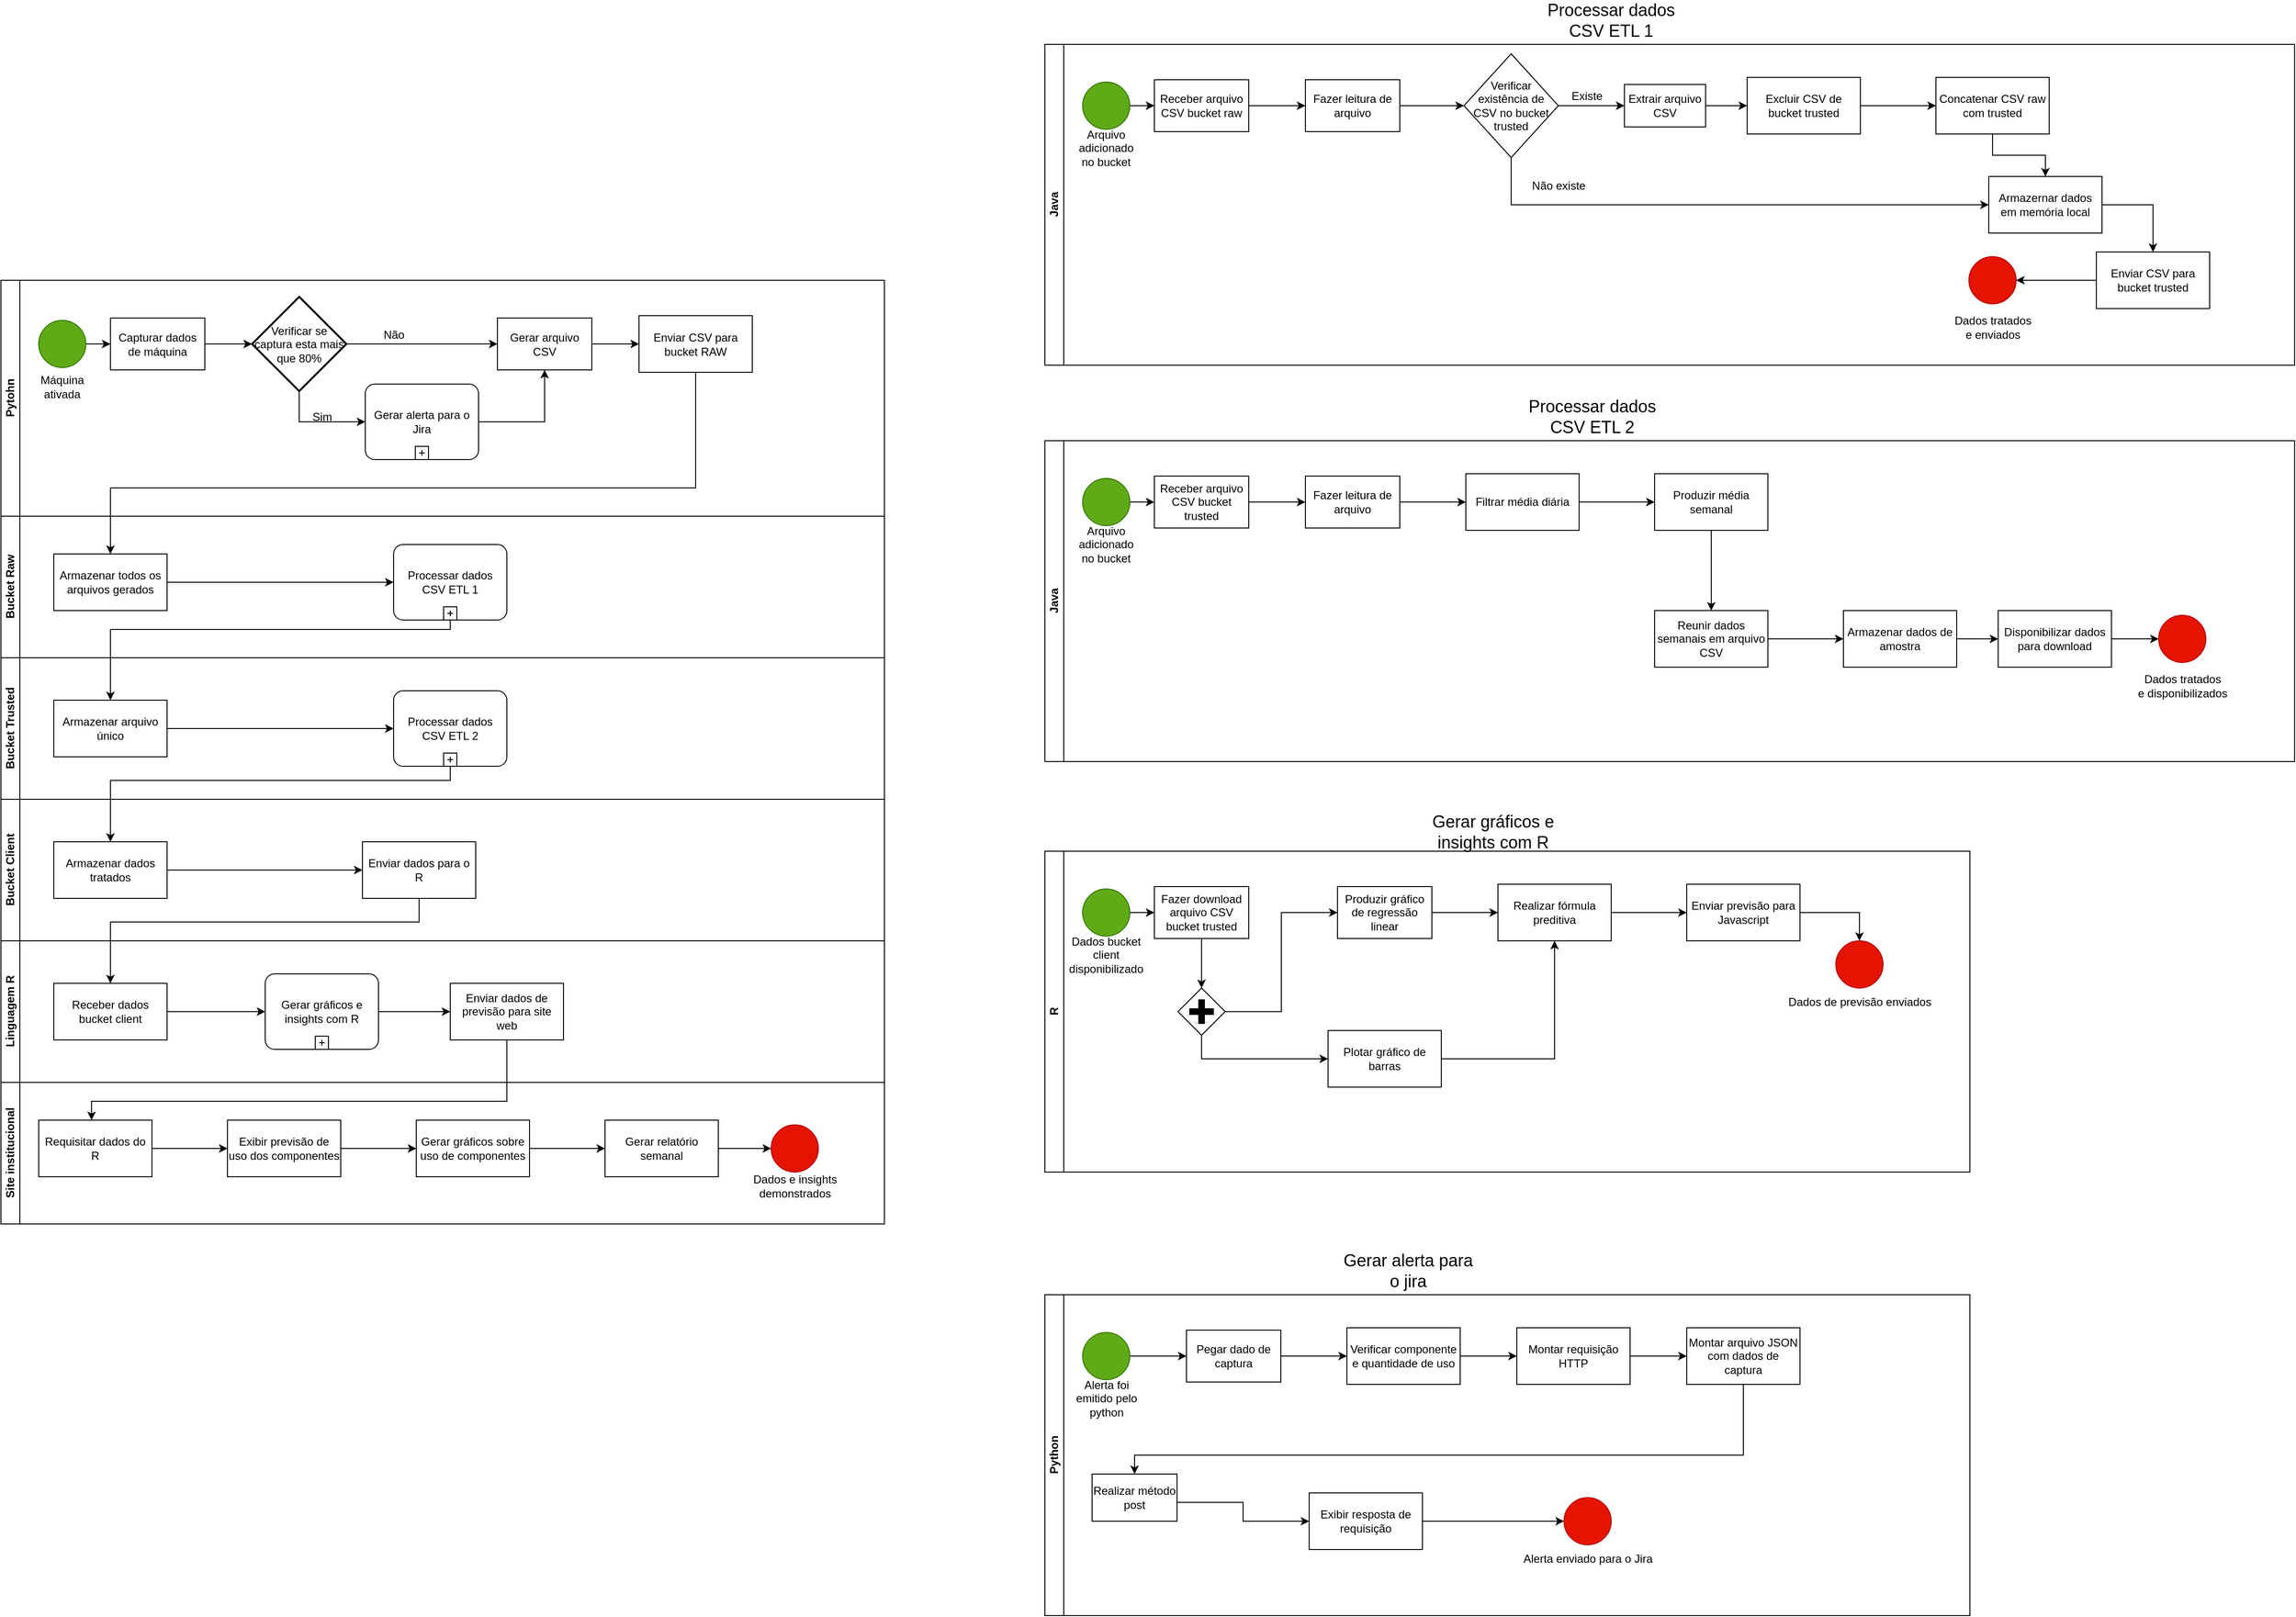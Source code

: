 <mxfile version="24.7.17">
  <diagram id="prtHgNgQTEPvFCAcTncT" name="Page-1">
    <mxGraphModel dx="2868" dy="1740" grid="1" gridSize="10" guides="1" tooltips="1" connect="1" arrows="1" fold="1" page="1" pageScale="1" pageWidth="827" pageHeight="1169" math="0" shadow="0">
      <root>
        <mxCell id="0" />
        <mxCell id="1" parent="0" />
        <mxCell id="SF0XqsFwb_WPktqc1n8v-17" value="Pytohn" style="swimlane;html=1;startSize=20;horizontal=0;" parent="1" vertex="1">
          <mxGeometry x="74" y="390" width="936" height="250" as="geometry" />
        </mxCell>
        <mxCell id="SF0XqsFwb_WPktqc1n8v-41" value="" style="edgeStyle=orthogonalEdgeStyle;rounded=0;orthogonalLoop=1;jettySize=auto;html=1;" parent="SF0XqsFwb_WPktqc1n8v-17" source="SF0XqsFwb_WPktqc1n8v-22" target="SF0XqsFwb_WPktqc1n8v-40" edge="1">
          <mxGeometry relative="1" as="geometry" />
        </mxCell>
        <mxCell id="SF0XqsFwb_WPktqc1n8v-22" value="" style="ellipse;whiteSpace=wrap;html=1;aspect=fixed;fillColor=#60a917;fontColor=#ffffff;strokeColor=#2D7600;" parent="SF0XqsFwb_WPktqc1n8v-17" vertex="1">
          <mxGeometry x="40" y="42.5" width="50" height="50" as="geometry" />
        </mxCell>
        <mxCell id="5UrR7XaJyABxinXAqSOU-95" value="" style="edgeStyle=orthogonalEdgeStyle;rounded=0;orthogonalLoop=1;jettySize=auto;html=1;" parent="SF0XqsFwb_WPktqc1n8v-17" source="SF0XqsFwb_WPktqc1n8v-40" target="SF0XqsFwb_WPktqc1n8v-108" edge="1">
          <mxGeometry relative="1" as="geometry" />
        </mxCell>
        <mxCell id="SF0XqsFwb_WPktqc1n8v-40" value="Capturar dados de máquina" style="rounded=0;whiteSpace=wrap;html=1;" parent="SF0XqsFwb_WPktqc1n8v-17" vertex="1">
          <mxGeometry x="116" y="40" width="100" height="55" as="geometry" />
        </mxCell>
        <mxCell id="SF0XqsFwb_WPktqc1n8v-49" value="" style="edgeStyle=orthogonalEdgeStyle;rounded=0;orthogonalLoop=1;jettySize=auto;html=1;" parent="SF0XqsFwb_WPktqc1n8v-17" source="SF0XqsFwb_WPktqc1n8v-42" target="SF0XqsFwb_WPktqc1n8v-48" edge="1">
          <mxGeometry relative="1" as="geometry" />
        </mxCell>
        <mxCell id="SF0XqsFwb_WPktqc1n8v-42" value="Gerar arquivo CSV" style="rounded=0;whiteSpace=wrap;html=1;" parent="SF0XqsFwb_WPktqc1n8v-17" vertex="1">
          <mxGeometry x="526" y="40" width="100" height="55" as="geometry" />
        </mxCell>
        <mxCell id="SF0XqsFwb_WPktqc1n8v-48" value="Enviar CSV para bucket RAW" style="whiteSpace=wrap;html=1;rounded=0;" parent="SF0XqsFwb_WPktqc1n8v-17" vertex="1">
          <mxGeometry x="676" y="37.5" width="120" height="60" as="geometry" />
        </mxCell>
        <mxCell id="5UrR7XaJyABxinXAqSOU-99" style="edgeStyle=orthogonalEdgeStyle;rounded=0;orthogonalLoop=1;jettySize=auto;html=1;entryX=0;entryY=0.5;entryDx=0;entryDy=0;" parent="SF0XqsFwb_WPktqc1n8v-17" source="SF0XqsFwb_WPktqc1n8v-108" target="SF0XqsFwb_WPktqc1n8v-42" edge="1">
          <mxGeometry relative="1" as="geometry" />
        </mxCell>
        <mxCell id="SF0XqsFwb_WPktqc1n8v-108" value="Verificar se captura esta mais que 80%" style="strokeWidth=2;html=1;shape=mxgraph.flowchart.decision;whiteSpace=wrap;" parent="SF0XqsFwb_WPktqc1n8v-17" vertex="1">
          <mxGeometry x="266" y="17.5" width="100" height="100" as="geometry" />
        </mxCell>
        <mxCell id="5UrR7XaJyABxinXAqSOU-98" style="edgeStyle=orthogonalEdgeStyle;rounded=0;orthogonalLoop=1;jettySize=auto;html=1;entryX=0.5;entryY=1;entryDx=0;entryDy=0;" parent="SF0XqsFwb_WPktqc1n8v-17" source="SF0XqsFwb_WPktqc1n8v-118" target="SF0XqsFwb_WPktqc1n8v-42" edge="1">
          <mxGeometry relative="1" as="geometry" />
        </mxCell>
        <mxCell id="SF0XqsFwb_WPktqc1n8v-118" value="Gerar alerta para o Jira" style="points=[[0.25,0,0],[0.5,0,0],[0.75,0,0],[1,0.25,0],[1,0.5,0],[1,0.75,0],[0.75,1,0],[0.5,1,0],[0.25,1,0],[0,0.75,0],[0,0.5,0],[0,0.25,0]];shape=mxgraph.bpmn.task;whiteSpace=wrap;rectStyle=rounded;size=10;html=1;container=1;expand=0;collapsible=0;taskMarker=abstract;isLoopSub=1;" parent="SF0XqsFwb_WPktqc1n8v-17" vertex="1">
          <mxGeometry x="386" y="110" width="120" height="80" as="geometry" />
        </mxCell>
        <mxCell id="5UrR7XaJyABxinXAqSOU-91" value="Sim" style="text;html=1;align=center;verticalAlign=middle;resizable=0;points=[];autosize=1;strokeColor=none;fillColor=none;" parent="SF0XqsFwb_WPktqc1n8v-17" vertex="1">
          <mxGeometry x="320" y="130" width="40" height="30" as="geometry" />
        </mxCell>
        <mxCell id="5UrR7XaJyABxinXAqSOU-97" style="edgeStyle=orthogonalEdgeStyle;rounded=0;orthogonalLoop=1;jettySize=auto;html=1;entryX=0;entryY=0.5;entryDx=0;entryDy=0;entryPerimeter=0;" parent="SF0XqsFwb_WPktqc1n8v-17" source="SF0XqsFwb_WPktqc1n8v-108" target="SF0XqsFwb_WPktqc1n8v-118" edge="1">
          <mxGeometry relative="1" as="geometry">
            <Array as="points">
              <mxPoint x="316" y="150" />
            </Array>
          </mxGeometry>
        </mxCell>
        <mxCell id="5UrR7XaJyABxinXAqSOU-100" value="Não" style="text;html=1;align=center;verticalAlign=middle;resizable=0;points=[];autosize=1;strokeColor=none;fillColor=none;" parent="SF0XqsFwb_WPktqc1n8v-17" vertex="1">
          <mxGeometry x="391" y="42.5" width="50" height="30" as="geometry" />
        </mxCell>
        <mxCell id="hUkA_ZWs4SbEBrZWemI9-36" value="Máquina ativada" style="text;html=1;align=center;verticalAlign=middle;whiteSpace=wrap;rounded=0;" vertex="1" parent="SF0XqsFwb_WPktqc1n8v-17">
          <mxGeometry x="35" y="97.5" width="60" height="30" as="geometry" />
        </mxCell>
        <mxCell id="SF0XqsFwb_WPktqc1n8v-27" value="Bucket Raw" style="swimlane;html=1;startSize=20;horizontal=0;" parent="1" vertex="1">
          <mxGeometry x="74" y="640" width="936" height="150" as="geometry" />
        </mxCell>
        <mxCell id="SF0XqsFwb_WPktqc1n8v-54" value="" style="edgeStyle=orthogonalEdgeStyle;rounded=0;orthogonalLoop=1;jettySize=auto;html=1;entryX=0;entryY=0.5;entryDx=0;entryDy=0;entryPerimeter=0;" parent="SF0XqsFwb_WPktqc1n8v-27" source="SF0XqsFwb_WPktqc1n8v-46" target="SF0XqsFwb_WPktqc1n8v-91" edge="1">
          <mxGeometry relative="1" as="geometry">
            <mxPoint x="256" y="67.5" as="targetPoint" />
          </mxGeometry>
        </mxCell>
        <mxCell id="SF0XqsFwb_WPktqc1n8v-46" value="Armazenar todos os arquivos gerados" style="whiteSpace=wrap;html=1;rounded=0;" parent="SF0XqsFwb_WPktqc1n8v-27" vertex="1">
          <mxGeometry x="56" y="40" width="120" height="60" as="geometry" />
        </mxCell>
        <mxCell id="SF0XqsFwb_WPktqc1n8v-91" value="Processar dados CSV ETL 1" style="points=[[0.25,0,0],[0.5,0,0],[0.75,0,0],[1,0.25,0],[1,0.5,0],[1,0.75,0],[0.75,1,0],[0.5,1,0],[0.25,1,0],[0,0.75,0],[0,0.5,0],[0,0.25,0]];shape=mxgraph.bpmn.task;whiteSpace=wrap;rectStyle=rounded;size=10;html=1;container=1;expand=0;collapsible=0;taskMarker=abstract;isLoopSub=1;" parent="SF0XqsFwb_WPktqc1n8v-27" vertex="1">
          <mxGeometry x="416" y="30" width="120" height="80" as="geometry" />
        </mxCell>
        <mxCell id="SF0XqsFwb_WPktqc1n8v-34" value="Bucket Trusted" style="swimlane;html=1;startSize=20;horizontal=0;" parent="1" vertex="1">
          <mxGeometry x="74" y="790" width="936" height="150" as="geometry" />
        </mxCell>
        <mxCell id="SF0XqsFwb_WPktqc1n8v-116" style="edgeStyle=orthogonalEdgeStyle;rounded=0;orthogonalLoop=1;jettySize=auto;html=1;" parent="SF0XqsFwb_WPktqc1n8v-34" source="SF0XqsFwb_WPktqc1n8v-110" target="SF0XqsFwb_WPktqc1n8v-115" edge="1">
          <mxGeometry relative="1" as="geometry" />
        </mxCell>
        <mxCell id="SF0XqsFwb_WPktqc1n8v-110" value="Armazenar arquivo único" style="whiteSpace=wrap;html=1;" parent="SF0XqsFwb_WPktqc1n8v-34" vertex="1">
          <mxGeometry x="56" y="45" width="120" height="60" as="geometry" />
        </mxCell>
        <mxCell id="SF0XqsFwb_WPktqc1n8v-115" value="Processar dados CSV ETL 2" style="points=[[0.25,0,0],[0.5,0,0],[0.75,0,0],[1,0.25,0],[1,0.5,0],[1,0.75,0],[0.75,1,0],[0.5,1,0],[0.25,1,0],[0,0.75,0],[0,0.5,0],[0,0.25,0]];shape=mxgraph.bpmn.task;whiteSpace=wrap;rectStyle=rounded;size=10;html=1;container=1;expand=0;collapsible=0;taskMarker=abstract;isLoopSub=1;" parent="SF0XqsFwb_WPktqc1n8v-34" vertex="1">
          <mxGeometry x="416" y="35" width="120" height="80" as="geometry" />
        </mxCell>
        <mxCell id="SF0XqsFwb_WPktqc1n8v-57" value="Java" style="swimlane;html=1;startSize=20;horizontal=0;" parent="1" vertex="1">
          <mxGeometry x="1180" y="140" width="1324" height="340" as="geometry" />
        </mxCell>
        <mxCell id="SF0XqsFwb_WPktqc1n8v-58" value="" style="edgeStyle=orthogonalEdgeStyle;rounded=0;orthogonalLoop=1;jettySize=auto;html=1;" parent="SF0XqsFwb_WPktqc1n8v-57" source="SF0XqsFwb_WPktqc1n8v-59" target="SF0XqsFwb_WPktqc1n8v-61" edge="1">
          <mxGeometry relative="1" as="geometry" />
        </mxCell>
        <mxCell id="SF0XqsFwb_WPktqc1n8v-59" value="" style="ellipse;whiteSpace=wrap;html=1;aspect=fixed;fillColor=#60a917;fontColor=#ffffff;strokeColor=#2D7600;" parent="SF0XqsFwb_WPktqc1n8v-57" vertex="1">
          <mxGeometry x="40" y="40" width="50" height="50" as="geometry" />
        </mxCell>
        <mxCell id="SF0XqsFwb_WPktqc1n8v-69" value="" style="edgeStyle=orthogonalEdgeStyle;rounded=0;orthogonalLoop=1;jettySize=auto;html=1;entryX=0;entryY=0.5;entryDx=0;entryDy=0;" parent="SF0XqsFwb_WPktqc1n8v-57" source="SF0XqsFwb_WPktqc1n8v-61" target="SF0XqsFwb_WPktqc1n8v-63" edge="1">
          <mxGeometry relative="1" as="geometry">
            <mxPoint x="166" y="160" as="targetPoint" />
          </mxGeometry>
        </mxCell>
        <mxCell id="SF0XqsFwb_WPktqc1n8v-61" value="Receber arquivo CSV bucket raw" style="rounded=0;whiteSpace=wrap;html=1;" parent="SF0XqsFwb_WPktqc1n8v-57" vertex="1">
          <mxGeometry x="116" y="37.5" width="100" height="55" as="geometry" />
        </mxCell>
        <mxCell id="SF0XqsFwb_WPktqc1n8v-82" value="" style="edgeStyle=orthogonalEdgeStyle;rounded=0;orthogonalLoop=1;jettySize=auto;html=1;" parent="SF0XqsFwb_WPktqc1n8v-57" source="SF0XqsFwb_WPktqc1n8v-63" target="SF0XqsFwb_WPktqc1n8v-74" edge="1">
          <mxGeometry relative="1" as="geometry" />
        </mxCell>
        <mxCell id="SF0XqsFwb_WPktqc1n8v-63" value="Fazer leitura de arquivo" style="rounded=0;whiteSpace=wrap;html=1;" parent="SF0XqsFwb_WPktqc1n8v-57" vertex="1">
          <mxGeometry x="276" y="37.5" width="100" height="55" as="geometry" />
        </mxCell>
        <mxCell id="SF0XqsFwb_WPktqc1n8v-84" value="" style="edgeStyle=orthogonalEdgeStyle;rounded=0;orthogonalLoop=1;jettySize=auto;html=1;" parent="SF0XqsFwb_WPktqc1n8v-57" source="SF0XqsFwb_WPktqc1n8v-74" target="SF0XqsFwb_WPktqc1n8v-83" edge="1">
          <mxGeometry relative="1" as="geometry" />
        </mxCell>
        <mxCell id="SF0XqsFwb_WPktqc1n8v-74" value="Verificar existência de CSV no bucket trusted" style="rhombus;whiteSpace=wrap;html=1;rounded=0;" parent="SF0XqsFwb_WPktqc1n8v-57" vertex="1">
          <mxGeometry x="444" y="10" width="100" height="110" as="geometry" />
        </mxCell>
        <mxCell id="SF0XqsFwb_WPktqc1n8v-78" value="Existe" style="text;html=1;align=center;verticalAlign=middle;resizable=0;points=[];autosize=1;strokeColor=none;fillColor=none;" parent="SF0XqsFwb_WPktqc1n8v-57" vertex="1">
          <mxGeometry x="544" y="40" width="60" height="30" as="geometry" />
        </mxCell>
        <mxCell id="SF0XqsFwb_WPktqc1n8v-86" value="" style="edgeStyle=orthogonalEdgeStyle;rounded=0;orthogonalLoop=1;jettySize=auto;html=1;" parent="SF0XqsFwb_WPktqc1n8v-57" source="SF0XqsFwb_WPktqc1n8v-83" target="SF0XqsFwb_WPktqc1n8v-85" edge="1">
          <mxGeometry relative="1" as="geometry" />
        </mxCell>
        <mxCell id="SF0XqsFwb_WPktqc1n8v-83" value="Extrair arquivo CSV" style="whiteSpace=wrap;html=1;rounded=0;" parent="SF0XqsFwb_WPktqc1n8v-57" vertex="1">
          <mxGeometry x="614" y="42.5" width="86" height="45" as="geometry" />
        </mxCell>
        <mxCell id="SF0XqsFwb_WPktqc1n8v-93" value="" style="edgeStyle=orthogonalEdgeStyle;rounded=0;orthogonalLoop=1;jettySize=auto;html=1;" parent="SF0XqsFwb_WPktqc1n8v-57" source="SF0XqsFwb_WPktqc1n8v-85" target="SF0XqsFwb_WPktqc1n8v-92" edge="1">
          <mxGeometry relative="1" as="geometry" />
        </mxCell>
        <mxCell id="SF0XqsFwb_WPktqc1n8v-85" value="Excluir CSV de bucket trusted" style="whiteSpace=wrap;html=1;rounded=0;" parent="SF0XqsFwb_WPktqc1n8v-57" vertex="1">
          <mxGeometry x="744" y="35" width="120" height="60" as="geometry" />
        </mxCell>
        <mxCell id="SF0XqsFwb_WPktqc1n8v-89" value="Não existe" style="text;html=1;align=center;verticalAlign=middle;resizable=0;points=[];autosize=1;strokeColor=none;fillColor=none;" parent="SF0XqsFwb_WPktqc1n8v-57" vertex="1">
          <mxGeometry x="504" y="135" width="80" height="30" as="geometry" />
        </mxCell>
        <mxCell id="SF0XqsFwb_WPktqc1n8v-92" value="Concatenar CSV raw com trusted" style="whiteSpace=wrap;html=1;rounded=0;" parent="SF0XqsFwb_WPktqc1n8v-57" vertex="1">
          <mxGeometry x="944" y="35" width="120" height="60" as="geometry" />
        </mxCell>
        <mxCell id="SF0XqsFwb_WPktqc1n8v-97" value="" style="ellipse;whiteSpace=wrap;html=1;aspect=fixed;fillColor=#e51400;fontColor=#ffffff;strokeColor=#B20000;" parent="SF0XqsFwb_WPktqc1n8v-57" vertex="1">
          <mxGeometry x="979" y="225" width="50" height="50" as="geometry" />
        </mxCell>
        <mxCell id="SF0XqsFwb_WPktqc1n8v-103" value="" style="edgeStyle=orthogonalEdgeStyle;rounded=0;orthogonalLoop=1;jettySize=auto;html=1;" parent="SF0XqsFwb_WPktqc1n8v-57" source="SF0XqsFwb_WPktqc1n8v-101" target="SF0XqsFwb_WPktqc1n8v-97" edge="1">
          <mxGeometry relative="1" as="geometry" />
        </mxCell>
        <mxCell id="SF0XqsFwb_WPktqc1n8v-101" value="&lt;span style=&quot;text-wrap: nowrap;&quot;&gt;Enviar CSV para&lt;/span&gt;&lt;div&gt;&lt;span style=&quot;text-wrap: nowrap;&quot;&gt;bucket trusted&lt;/span&gt;&lt;/div&gt;" style="whiteSpace=wrap;html=1;rounded=0;" parent="SF0XqsFwb_WPktqc1n8v-57" vertex="1">
          <mxGeometry x="1114" y="220" width="120" height="60" as="geometry" />
        </mxCell>
        <mxCell id="SF0XqsFwb_WPktqc1n8v-104" value="Dados tratados&lt;div&gt;e enviados&lt;/div&gt;" style="text;html=1;align=center;verticalAlign=middle;resizable=0;points=[];autosize=1;strokeColor=none;fillColor=none;" parent="SF0XqsFwb_WPktqc1n8v-57" vertex="1">
          <mxGeometry x="954" y="280" width="100" height="40" as="geometry" />
        </mxCell>
        <mxCell id="hUkA_ZWs4SbEBrZWemI9-37" value="Arquivo adicionado no bucket" style="text;html=1;align=center;verticalAlign=middle;whiteSpace=wrap;rounded=0;" vertex="1" parent="SF0XqsFwb_WPktqc1n8v-57">
          <mxGeometry x="35" y="95" width="60" height="30" as="geometry" />
        </mxCell>
        <mxCell id="SF0XqsFwb_WPktqc1n8v-102" value="" style="edgeStyle=orthogonalEdgeStyle;rounded=0;orthogonalLoop=1;jettySize=auto;html=1;" parent="1" source="SF0XqsFwb_WPktqc1n8v-64" target="SF0XqsFwb_WPktqc1n8v-101" edge="1">
          <mxGeometry relative="1" as="geometry">
            <Array as="points">
              <mxPoint x="2354" y="310" />
            </Array>
          </mxGeometry>
        </mxCell>
        <mxCell id="SF0XqsFwb_WPktqc1n8v-64" value="Armazernar dados em memória local" style="whiteSpace=wrap;html=1;rounded=0;" parent="1" vertex="1">
          <mxGeometry x="2180" y="280" width="120" height="60" as="geometry" />
        </mxCell>
        <mxCell id="SF0XqsFwb_WPktqc1n8v-90" style="edgeStyle=orthogonalEdgeStyle;rounded=0;orthogonalLoop=1;jettySize=auto;html=1;entryX=0;entryY=0.5;entryDx=0;entryDy=0;" parent="1" source="SF0XqsFwb_WPktqc1n8v-74" target="SF0XqsFwb_WPktqc1n8v-64" edge="1">
          <mxGeometry relative="1" as="geometry">
            <mxPoint x="1560" y="330" as="targetPoint" />
            <Array as="points">
              <mxPoint x="1674" y="310" />
            </Array>
          </mxGeometry>
        </mxCell>
        <mxCell id="SF0XqsFwb_WPktqc1n8v-94" style="edgeStyle=orthogonalEdgeStyle;rounded=0;orthogonalLoop=1;jettySize=auto;html=1;entryX=0.5;entryY=0;entryDx=0;entryDy=0;" parent="1" source="SF0XqsFwb_WPktqc1n8v-92" target="SF0XqsFwb_WPktqc1n8v-64" edge="1">
          <mxGeometry relative="1" as="geometry" />
        </mxCell>
        <mxCell id="SF0XqsFwb_WPktqc1n8v-65" value="Processar dados CSV ETL 1" style="text;html=1;align=center;verticalAlign=middle;whiteSpace=wrap;rounded=0;fontSize=18;" parent="1" vertex="1">
          <mxGeometry x="1700" y="100" width="160" height="30" as="geometry" />
        </mxCell>
        <mxCell id="SF0XqsFwb_WPktqc1n8v-111" value="" style="edgeStyle=orthogonalEdgeStyle;rounded=0;orthogonalLoop=1;jettySize=auto;html=1;" parent="1" source="SF0XqsFwb_WPktqc1n8v-91" target="SF0XqsFwb_WPktqc1n8v-110" edge="1">
          <mxGeometry relative="1" as="geometry">
            <Array as="points">
              <mxPoint x="550" y="760" />
              <mxPoint x="190" y="760" />
            </Array>
          </mxGeometry>
        </mxCell>
        <mxCell id="SF0XqsFwb_WPktqc1n8v-121" value="Bucket Client" style="swimlane;html=1;startSize=20;horizontal=0;" parent="1" vertex="1">
          <mxGeometry x="74" y="940" width="936" height="150" as="geometry" />
        </mxCell>
        <mxCell id="SF0XqsFwb_WPktqc1n8v-129" value="" style="edgeStyle=orthogonalEdgeStyle;rounded=0;orthogonalLoop=1;jettySize=auto;html=1;" parent="SF0XqsFwb_WPktqc1n8v-121" source="SF0XqsFwb_WPktqc1n8v-123" target="SF0XqsFwb_WPktqc1n8v-128" edge="1">
          <mxGeometry relative="1" as="geometry" />
        </mxCell>
        <mxCell id="SF0XqsFwb_WPktqc1n8v-123" value="Armazenar dados tratados" style="whiteSpace=wrap;html=1;" parent="SF0XqsFwb_WPktqc1n8v-121" vertex="1">
          <mxGeometry x="56" y="45" width="120" height="60" as="geometry" />
        </mxCell>
        <mxCell id="SF0XqsFwb_WPktqc1n8v-128" value="Enviar dados para o&lt;div&gt;R&lt;/div&gt;" style="whiteSpace=wrap;html=1;" parent="SF0XqsFwb_WPktqc1n8v-121" vertex="1">
          <mxGeometry x="383" y="45" width="120" height="60" as="geometry" />
        </mxCell>
        <mxCell id="SF0XqsFwb_WPktqc1n8v-126" style="edgeStyle=orthogonalEdgeStyle;rounded=0;orthogonalLoop=1;jettySize=auto;html=1;entryX=0.5;entryY=0;entryDx=0;entryDy=0;" parent="1" source="SF0XqsFwb_WPktqc1n8v-115" target="SF0XqsFwb_WPktqc1n8v-123" edge="1">
          <mxGeometry relative="1" as="geometry">
            <Array as="points">
              <mxPoint x="550" y="920" />
              <mxPoint x="190" y="920" />
            </Array>
          </mxGeometry>
        </mxCell>
        <mxCell id="5UrR7XaJyABxinXAqSOU-3" value="Linguagem R" style="swimlane;html=1;startSize=20;horizontal=0;" parent="1" vertex="1">
          <mxGeometry x="74" y="1090" width="936" height="150" as="geometry" />
        </mxCell>
        <mxCell id="5UrR7XaJyABxinXAqSOU-4" value="" style="edgeStyle=orthogonalEdgeStyle;rounded=0;orthogonalLoop=1;jettySize=auto;html=1;entryX=0;entryY=0.5;entryDx=0;entryDy=0;entryPerimeter=0;" parent="5UrR7XaJyABxinXAqSOU-3" source="5UrR7XaJyABxinXAqSOU-5" target="5UrR7XaJyABxinXAqSOU-31" edge="1">
          <mxGeometry relative="1" as="geometry">
            <mxPoint x="276" y="75" as="targetPoint" />
          </mxGeometry>
        </mxCell>
        <mxCell id="5UrR7XaJyABxinXAqSOU-5" value="Receber dados bucket client" style="whiteSpace=wrap;html=1;" parent="5UrR7XaJyABxinXAqSOU-3" vertex="1">
          <mxGeometry x="56" y="45" width="120" height="60" as="geometry" />
        </mxCell>
        <mxCell id="5UrR7XaJyABxinXAqSOU-8" value="Enviar dados de previsão para site web" style="whiteSpace=wrap;html=1;" parent="5UrR7XaJyABxinXAqSOU-3" vertex="1">
          <mxGeometry x="476" y="45" width="120" height="60" as="geometry" />
        </mxCell>
        <mxCell id="5UrR7XaJyABxinXAqSOU-32" value="" style="edgeStyle=orthogonalEdgeStyle;rounded=0;orthogonalLoop=1;jettySize=auto;html=1;" parent="5UrR7XaJyABxinXAqSOU-3" source="5UrR7XaJyABxinXAqSOU-31" target="5UrR7XaJyABxinXAqSOU-8" edge="1">
          <mxGeometry relative="1" as="geometry" />
        </mxCell>
        <mxCell id="5UrR7XaJyABxinXAqSOU-31" value="Gerar gráficos e insights com R" style="points=[[0.25,0,0],[0.5,0,0],[0.75,0,0],[1,0.25,0],[1,0.5,0],[1,0.75,0],[0.75,1,0],[0.5,1,0],[0.25,1,0],[0,0.75,0],[0,0.5,0],[0,0.25,0]];shape=mxgraph.bpmn.task;whiteSpace=wrap;rectStyle=rounded;size=10;html=1;container=1;expand=0;collapsible=0;taskMarker=abstract;isLoopSub=1;" parent="5UrR7XaJyABxinXAqSOU-3" vertex="1">
          <mxGeometry x="280" y="35" width="120" height="80" as="geometry" />
        </mxCell>
        <mxCell id="5UrR7XaJyABxinXAqSOU-9" style="edgeStyle=orthogonalEdgeStyle;rounded=0;orthogonalLoop=1;jettySize=auto;html=1;entryX=0.5;entryY=0;entryDx=0;entryDy=0;" parent="1" source="SF0XqsFwb_WPktqc1n8v-128" target="5UrR7XaJyABxinXAqSOU-5" edge="1">
          <mxGeometry relative="1" as="geometry">
            <Array as="points">
              <mxPoint x="517" y="1070" />
              <mxPoint x="190" y="1070" />
            </Array>
          </mxGeometry>
        </mxCell>
        <mxCell id="5UrR7XaJyABxinXAqSOU-10" value="R" style="swimlane;html=1;startSize=20;horizontal=0;" parent="1" vertex="1">
          <mxGeometry x="1180" y="995" width="980" height="340" as="geometry" />
        </mxCell>
        <mxCell id="5UrR7XaJyABxinXAqSOU-11" value="" style="edgeStyle=orthogonalEdgeStyle;rounded=0;orthogonalLoop=1;jettySize=auto;html=1;" parent="5UrR7XaJyABxinXAqSOU-10" source="5UrR7XaJyABxinXAqSOU-12" target="5UrR7XaJyABxinXAqSOU-14" edge="1">
          <mxGeometry relative="1" as="geometry" />
        </mxCell>
        <mxCell id="5UrR7XaJyABxinXAqSOU-12" value="" style="ellipse;whiteSpace=wrap;html=1;aspect=fixed;fillColor=#60a917;fontColor=#ffffff;strokeColor=#2D7600;" parent="5UrR7XaJyABxinXAqSOU-10" vertex="1">
          <mxGeometry x="40" y="40" width="50" height="50" as="geometry" />
        </mxCell>
        <mxCell id="5UrR7XaJyABxinXAqSOU-36" value="" style="edgeStyle=orthogonalEdgeStyle;rounded=0;orthogonalLoop=1;jettySize=auto;html=1;" parent="5UrR7XaJyABxinXAqSOU-10" source="5UrR7XaJyABxinXAqSOU-14" target="5UrR7XaJyABxinXAqSOU-35" edge="1">
          <mxGeometry relative="1" as="geometry" />
        </mxCell>
        <mxCell id="5UrR7XaJyABxinXAqSOU-14" value="Fazer download arquivo CSV bucket trusted" style="rounded=0;whiteSpace=wrap;html=1;" parent="5UrR7XaJyABxinXAqSOU-10" vertex="1">
          <mxGeometry x="116" y="37.5" width="100" height="55" as="geometry" />
        </mxCell>
        <mxCell id="5UrR7XaJyABxinXAqSOU-44" value="" style="edgeStyle=orthogonalEdgeStyle;rounded=0;orthogonalLoop=1;jettySize=auto;html=1;" parent="5UrR7XaJyABxinXAqSOU-10" source="5UrR7XaJyABxinXAqSOU-16" target="5UrR7XaJyABxinXAqSOU-43" edge="1">
          <mxGeometry relative="1" as="geometry" />
        </mxCell>
        <mxCell id="5UrR7XaJyABxinXAqSOU-16" value="Produzir gráfico de regressão linear" style="rounded=0;whiteSpace=wrap;html=1;" parent="5UrR7XaJyABxinXAqSOU-10" vertex="1">
          <mxGeometry x="310" y="37.5" width="100" height="55" as="geometry" />
        </mxCell>
        <mxCell id="5UrR7XaJyABxinXAqSOU-26" value="" style="ellipse;whiteSpace=wrap;html=1;aspect=fixed;fillColor=#e51400;fontColor=#ffffff;strokeColor=#B20000;" parent="5UrR7XaJyABxinXAqSOU-10" vertex="1">
          <mxGeometry x="838" y="95" width="50" height="50" as="geometry" />
        </mxCell>
        <mxCell id="5UrR7XaJyABxinXAqSOU-37" style="edgeStyle=orthogonalEdgeStyle;rounded=0;orthogonalLoop=1;jettySize=auto;html=1;entryX=0;entryY=0.5;entryDx=0;entryDy=0;" parent="5UrR7XaJyABxinXAqSOU-10" source="5UrR7XaJyABxinXAqSOU-35" target="5UrR7XaJyABxinXAqSOU-16" edge="1">
          <mxGeometry relative="1" as="geometry" />
        </mxCell>
        <mxCell id="5UrR7XaJyABxinXAqSOU-41" value="" style="edgeStyle=orthogonalEdgeStyle;rounded=0;orthogonalLoop=1;jettySize=auto;html=1;entryX=0;entryY=0.5;entryDx=0;entryDy=0;" parent="5UrR7XaJyABxinXAqSOU-10" source="5UrR7XaJyABxinXAqSOU-35" target="5UrR7XaJyABxinXAqSOU-42" edge="1">
          <mxGeometry relative="1" as="geometry">
            <mxPoint x="310" y="220" as="targetPoint" />
            <Array as="points">
              <mxPoint x="166" y="220" />
            </Array>
          </mxGeometry>
        </mxCell>
        <mxCell id="5UrR7XaJyABxinXAqSOU-35" value="" style="points=[[0.25,0.25,0],[0.5,0,0],[0.75,0.25,0],[1,0.5,0],[0.75,0.75,0],[0.5,1,0],[0.25,0.75,0],[0,0.5,0]];shape=mxgraph.bpmn.gateway2;html=1;verticalLabelPosition=bottom;labelBackgroundColor=#ffffff;verticalAlign=top;align=center;perimeter=rhombusPerimeter;outlineConnect=0;outline=none;symbol=none;gwType=parallel;" parent="5UrR7XaJyABxinXAqSOU-10" vertex="1">
          <mxGeometry x="141" y="145" width="50" height="50" as="geometry" />
        </mxCell>
        <mxCell id="5UrR7XaJyABxinXAqSOU-49" style="edgeStyle=orthogonalEdgeStyle;rounded=0;orthogonalLoop=1;jettySize=auto;html=1;entryX=0.5;entryY=1;entryDx=0;entryDy=0;" parent="5UrR7XaJyABxinXAqSOU-10" source="5UrR7XaJyABxinXAqSOU-42" target="5UrR7XaJyABxinXAqSOU-43" edge="1">
          <mxGeometry relative="1" as="geometry" />
        </mxCell>
        <mxCell id="5UrR7XaJyABxinXAqSOU-42" value="Plotar gráfico de barras" style="rounded=0;whiteSpace=wrap;html=1;" parent="5UrR7XaJyABxinXAqSOU-10" vertex="1">
          <mxGeometry x="300" y="190" width="120" height="60" as="geometry" />
        </mxCell>
        <mxCell id="5UrR7XaJyABxinXAqSOU-46" value="" style="edgeStyle=orthogonalEdgeStyle;rounded=0;orthogonalLoop=1;jettySize=auto;html=1;" parent="5UrR7XaJyABxinXAqSOU-10" source="5UrR7XaJyABxinXAqSOU-43" target="5UrR7XaJyABxinXAqSOU-45" edge="1">
          <mxGeometry relative="1" as="geometry" />
        </mxCell>
        <mxCell id="5UrR7XaJyABxinXAqSOU-43" value="Realizar fórmula preditiva" style="whiteSpace=wrap;html=1;rounded=0;" parent="5UrR7XaJyABxinXAqSOU-10" vertex="1">
          <mxGeometry x="480" y="35" width="120" height="60" as="geometry" />
        </mxCell>
        <mxCell id="5UrR7XaJyABxinXAqSOU-47" style="edgeStyle=orthogonalEdgeStyle;rounded=0;orthogonalLoop=1;jettySize=auto;html=1;entryX=0.5;entryY=0;entryDx=0;entryDy=0;" parent="5UrR7XaJyABxinXAqSOU-10" source="5UrR7XaJyABxinXAqSOU-45" target="5UrR7XaJyABxinXAqSOU-26" edge="1">
          <mxGeometry relative="1" as="geometry" />
        </mxCell>
        <mxCell id="5UrR7XaJyABxinXAqSOU-45" value="Enviar previsão para&lt;div&gt;Javascript&lt;/div&gt;" style="whiteSpace=wrap;html=1;rounded=0;" parent="5UrR7XaJyABxinXAqSOU-10" vertex="1">
          <mxGeometry x="680" y="35" width="120" height="60" as="geometry" />
        </mxCell>
        <mxCell id="5UrR7XaJyABxinXAqSOU-48" value="Dados de previsão enviados" style="text;html=1;align=center;verticalAlign=middle;resizable=0;points=[];autosize=1;strokeColor=none;fillColor=none;" parent="5UrR7XaJyABxinXAqSOU-10" vertex="1">
          <mxGeometry x="778" y="145" width="170" height="30" as="geometry" />
        </mxCell>
        <mxCell id="hUkA_ZWs4SbEBrZWemI9-40" value="Dados bucket client disponibilizado" style="text;html=1;align=center;verticalAlign=middle;whiteSpace=wrap;rounded=0;" vertex="1" parent="5UrR7XaJyABxinXAqSOU-10">
          <mxGeometry x="35" y="95" width="60" height="30" as="geometry" />
        </mxCell>
        <mxCell id="5UrR7XaJyABxinXAqSOU-30" value="Gerar gráficos e insights com R" style="text;html=1;align=center;verticalAlign=middle;whiteSpace=wrap;rounded=0;fontSize=18;" parent="1" vertex="1">
          <mxGeometry x="1580" y="960" width="150" height="30" as="geometry" />
        </mxCell>
        <mxCell id="5UrR7XaJyABxinXAqSOU-52" value="Python" style="swimlane;html=1;startSize=20;horizontal=0;" parent="1" vertex="1">
          <mxGeometry x="1180" y="1465" width="980" height="340" as="geometry" />
        </mxCell>
        <mxCell id="5UrR7XaJyABxinXAqSOU-53" value="" style="edgeStyle=orthogonalEdgeStyle;rounded=0;orthogonalLoop=1;jettySize=auto;html=1;" parent="5UrR7XaJyABxinXAqSOU-52" source="5UrR7XaJyABxinXAqSOU-54" target="5UrR7XaJyABxinXAqSOU-56" edge="1">
          <mxGeometry relative="1" as="geometry" />
        </mxCell>
        <mxCell id="5UrR7XaJyABxinXAqSOU-54" value="" style="ellipse;whiteSpace=wrap;html=1;aspect=fixed;fillColor=#60a917;fontColor=#ffffff;strokeColor=#2D7600;" parent="5UrR7XaJyABxinXAqSOU-52" vertex="1">
          <mxGeometry x="40" y="40" width="50" height="50" as="geometry" />
        </mxCell>
        <mxCell id="5UrR7XaJyABxinXAqSOU-73" value="" style="edgeStyle=orthogonalEdgeStyle;rounded=0;orthogonalLoop=1;jettySize=auto;html=1;" parent="5UrR7XaJyABxinXAqSOU-52" source="5UrR7XaJyABxinXAqSOU-56" target="5UrR7XaJyABxinXAqSOU-72" edge="1">
          <mxGeometry relative="1" as="geometry" />
        </mxCell>
        <mxCell id="5UrR7XaJyABxinXAqSOU-56" value="Pegar dado de captura" style="rounded=0;whiteSpace=wrap;html=1;" parent="5UrR7XaJyABxinXAqSOU-52" vertex="1">
          <mxGeometry x="150" y="37.5" width="100" height="55" as="geometry" />
        </mxCell>
        <mxCell id="5UrR7XaJyABxinXAqSOU-75" value="" style="edgeStyle=orthogonalEdgeStyle;rounded=0;orthogonalLoop=1;jettySize=auto;html=1;" parent="5UrR7XaJyABxinXAqSOU-52" source="5UrR7XaJyABxinXAqSOU-72" target="5UrR7XaJyABxinXAqSOU-74" edge="1">
          <mxGeometry relative="1" as="geometry" />
        </mxCell>
        <mxCell id="5UrR7XaJyABxinXAqSOU-72" value="Verificar componente e quantidade de uso" style="whiteSpace=wrap;html=1;rounded=0;" parent="5UrR7XaJyABxinXAqSOU-52" vertex="1">
          <mxGeometry x="320" y="35" width="120" height="60" as="geometry" />
        </mxCell>
        <mxCell id="5UrR7XaJyABxinXAqSOU-77" value="" style="edgeStyle=orthogonalEdgeStyle;rounded=0;orthogonalLoop=1;jettySize=auto;html=1;" parent="5UrR7XaJyABxinXAqSOU-52" source="5UrR7XaJyABxinXAqSOU-74" target="5UrR7XaJyABxinXAqSOU-76" edge="1">
          <mxGeometry relative="1" as="geometry" />
        </mxCell>
        <mxCell id="5UrR7XaJyABxinXAqSOU-74" value="Montar requisição HTTP" style="whiteSpace=wrap;html=1;rounded=0;" parent="5UrR7XaJyABxinXAqSOU-52" vertex="1">
          <mxGeometry x="500" y="35" width="120" height="60" as="geometry" />
        </mxCell>
        <mxCell id="5UrR7XaJyABxinXAqSOU-81" style="edgeStyle=orthogonalEdgeStyle;rounded=0;orthogonalLoop=1;jettySize=auto;html=1;entryX=0.5;entryY=0;entryDx=0;entryDy=0;" parent="5UrR7XaJyABxinXAqSOU-52" source="5UrR7XaJyABxinXAqSOU-76" target="5UrR7XaJyABxinXAqSOU-78" edge="1">
          <mxGeometry relative="1" as="geometry">
            <Array as="points">
              <mxPoint x="740" y="170" />
              <mxPoint x="95" y="170" />
            </Array>
          </mxGeometry>
        </mxCell>
        <mxCell id="5UrR7XaJyABxinXAqSOU-76" value="Montar arquivo JSON com dados de captura" style="whiteSpace=wrap;html=1;rounded=0;" parent="5UrR7XaJyABxinXAqSOU-52" vertex="1">
          <mxGeometry x="680" y="35" width="120" height="60" as="geometry" />
        </mxCell>
        <mxCell id="5UrR7XaJyABxinXAqSOU-83" value="" style="edgeStyle=orthogonalEdgeStyle;rounded=0;orthogonalLoop=1;jettySize=auto;html=1;" parent="5UrR7XaJyABxinXAqSOU-52" source="5UrR7XaJyABxinXAqSOU-78" target="5UrR7XaJyABxinXAqSOU-82" edge="1">
          <mxGeometry relative="1" as="geometry">
            <Array as="points">
              <mxPoint x="210" y="220" />
              <mxPoint x="210" y="240" />
            </Array>
          </mxGeometry>
        </mxCell>
        <mxCell id="5UrR7XaJyABxinXAqSOU-78" value="Realizar método post" style="whiteSpace=wrap;html=1;rounded=0;" parent="5UrR7XaJyABxinXAqSOU-52" vertex="1">
          <mxGeometry x="50" y="190" width="90" height="50" as="geometry" />
        </mxCell>
        <mxCell id="5UrR7XaJyABxinXAqSOU-87" style="edgeStyle=orthogonalEdgeStyle;rounded=0;orthogonalLoop=1;jettySize=auto;html=1;entryX=0;entryY=0.5;entryDx=0;entryDy=0;" parent="5UrR7XaJyABxinXAqSOU-52" source="5UrR7XaJyABxinXAqSOU-82" target="5UrR7XaJyABxinXAqSOU-86" edge="1">
          <mxGeometry relative="1" as="geometry" />
        </mxCell>
        <mxCell id="5UrR7XaJyABxinXAqSOU-82" value="Exibir resposta de requisição" style="whiteSpace=wrap;html=1;rounded=0;" parent="5UrR7XaJyABxinXAqSOU-52" vertex="1">
          <mxGeometry x="280" y="210" width="120" height="60" as="geometry" />
        </mxCell>
        <mxCell id="5UrR7XaJyABxinXAqSOU-86" value="" style="ellipse;whiteSpace=wrap;html=1;aspect=fixed;fillColor=#e51400;fontColor=#ffffff;strokeColor=#B20000;" parent="5UrR7XaJyABxinXAqSOU-52" vertex="1">
          <mxGeometry x="550" y="215" width="50" height="50" as="geometry" />
        </mxCell>
        <mxCell id="5UrR7XaJyABxinXAqSOU-88" value="Alerta enviado para o Jira" style="text;html=1;align=center;verticalAlign=middle;resizable=0;points=[];autosize=1;strokeColor=none;fillColor=none;" parent="5UrR7XaJyABxinXAqSOU-52" vertex="1">
          <mxGeometry x="495" y="265" width="160" height="30" as="geometry" />
        </mxCell>
        <mxCell id="hUkA_ZWs4SbEBrZWemI9-41" value="Alerta foi emitido pelo python" style="text;html=1;align=center;verticalAlign=middle;whiteSpace=wrap;rounded=0;" vertex="1" parent="5UrR7XaJyABxinXAqSOU-52">
          <mxGeometry x="22.5" y="95" width="85" height="30" as="geometry" />
        </mxCell>
        <mxCell id="5UrR7XaJyABxinXAqSOU-70" value="Gerar alerta para o jira" style="text;html=1;align=center;verticalAlign=middle;whiteSpace=wrap;rounded=0;fontSize=18;" parent="1" vertex="1">
          <mxGeometry x="1490" y="1425" width="150" height="30" as="geometry" />
        </mxCell>
        <mxCell id="5UrR7XaJyABxinXAqSOU-101" style="edgeStyle=orthogonalEdgeStyle;rounded=0;orthogonalLoop=1;jettySize=auto;html=1;entryX=0.5;entryY=0;entryDx=0;entryDy=0;" parent="1" source="SF0XqsFwb_WPktqc1n8v-48" target="SF0XqsFwb_WPktqc1n8v-46" edge="1">
          <mxGeometry relative="1" as="geometry">
            <Array as="points">
              <mxPoint x="810" y="610" />
              <mxPoint x="190" y="610" />
            </Array>
          </mxGeometry>
        </mxCell>
        <mxCell id="hgK94hFPJa3U_6Pvawn9-2" value="Site institucional" style="swimlane;html=1;startSize=20;horizontal=0;" parent="1" vertex="1">
          <mxGeometry x="74" y="1240" width="936" height="150" as="geometry" />
        </mxCell>
        <mxCell id="hgK94hFPJa3U_6Pvawn9-12" value="" style="edgeStyle=orthogonalEdgeStyle;rounded=0;orthogonalLoop=1;jettySize=auto;html=1;" parent="hgK94hFPJa3U_6Pvawn9-2" source="hgK94hFPJa3U_6Pvawn9-9" target="hgK94hFPJa3U_6Pvawn9-11" edge="1">
          <mxGeometry relative="1" as="geometry" />
        </mxCell>
        <mxCell id="hgK94hFPJa3U_6Pvawn9-9" value="Requisitar dados do R" style="rounded=0;whiteSpace=wrap;html=1;" parent="hgK94hFPJa3U_6Pvawn9-2" vertex="1">
          <mxGeometry x="40" y="40" width="120" height="60" as="geometry" />
        </mxCell>
        <mxCell id="hgK94hFPJa3U_6Pvawn9-14" value="" style="edgeStyle=orthogonalEdgeStyle;rounded=0;orthogonalLoop=1;jettySize=auto;html=1;" parent="hgK94hFPJa3U_6Pvawn9-2" source="hgK94hFPJa3U_6Pvawn9-11" target="hgK94hFPJa3U_6Pvawn9-13" edge="1">
          <mxGeometry relative="1" as="geometry" />
        </mxCell>
        <mxCell id="hgK94hFPJa3U_6Pvawn9-11" value="Exibir previsão de uso dos componentes" style="whiteSpace=wrap;html=1;rounded=0;" parent="hgK94hFPJa3U_6Pvawn9-2" vertex="1">
          <mxGeometry x="240" y="40" width="120" height="60" as="geometry" />
        </mxCell>
        <mxCell id="hgK94hFPJa3U_6Pvawn9-16" value="" style="edgeStyle=orthogonalEdgeStyle;rounded=0;orthogonalLoop=1;jettySize=auto;html=1;" parent="hgK94hFPJa3U_6Pvawn9-2" source="hgK94hFPJa3U_6Pvawn9-13" target="hgK94hFPJa3U_6Pvawn9-15" edge="1">
          <mxGeometry relative="1" as="geometry" />
        </mxCell>
        <mxCell id="hgK94hFPJa3U_6Pvawn9-13" value="Gerar gráficos sobre uso de componentes" style="whiteSpace=wrap;html=1;rounded=0;" parent="hgK94hFPJa3U_6Pvawn9-2" vertex="1">
          <mxGeometry x="440" y="40" width="120" height="60" as="geometry" />
        </mxCell>
        <mxCell id="hgK94hFPJa3U_6Pvawn9-20" value="" style="edgeStyle=orthogonalEdgeStyle;rounded=0;orthogonalLoop=1;jettySize=auto;html=1;" parent="hgK94hFPJa3U_6Pvawn9-2" source="hgK94hFPJa3U_6Pvawn9-15" target="hgK94hFPJa3U_6Pvawn9-19" edge="1">
          <mxGeometry relative="1" as="geometry" />
        </mxCell>
        <mxCell id="hgK94hFPJa3U_6Pvawn9-15" value="Gerar relatório semanal" style="whiteSpace=wrap;html=1;rounded=0;" parent="hgK94hFPJa3U_6Pvawn9-2" vertex="1">
          <mxGeometry x="640" y="40" width="120" height="60" as="geometry" />
        </mxCell>
        <mxCell id="hgK94hFPJa3U_6Pvawn9-19" value="" style="ellipse;whiteSpace=wrap;html=1;aspect=fixed;fillColor=#e51400;fontColor=#ffffff;strokeColor=#B20000;" parent="hgK94hFPJa3U_6Pvawn9-2" vertex="1">
          <mxGeometry x="816" y="45" width="50" height="50" as="geometry" />
        </mxCell>
        <mxCell id="hgK94hFPJa3U_6Pvawn9-21" value="Dados e insights demonstrados" style="text;html=1;align=center;verticalAlign=middle;whiteSpace=wrap;rounded=0;" parent="hgK94hFPJa3U_6Pvawn9-2" vertex="1">
          <mxGeometry x="791.5" y="95" width="99" height="30" as="geometry" />
        </mxCell>
        <mxCell id="hgK94hFPJa3U_6Pvawn9-10" style="edgeStyle=orthogonalEdgeStyle;rounded=0;orthogonalLoop=1;jettySize=auto;html=1;" parent="1" source="5UrR7XaJyABxinXAqSOU-8" target="hgK94hFPJa3U_6Pvawn9-9" edge="1">
          <mxGeometry relative="1" as="geometry">
            <Array as="points">
              <mxPoint x="610" y="1260" />
              <mxPoint x="170" y="1260" />
            </Array>
          </mxGeometry>
        </mxCell>
        <mxCell id="hUkA_ZWs4SbEBrZWemI9-1" value="Java" style="swimlane;html=1;startSize=20;horizontal=0;" vertex="1" parent="1">
          <mxGeometry x="1180" y="560" width="1324" height="340" as="geometry" />
        </mxCell>
        <mxCell id="hUkA_ZWs4SbEBrZWemI9-2" value="" style="edgeStyle=orthogonalEdgeStyle;rounded=0;orthogonalLoop=1;jettySize=auto;html=1;" edge="1" parent="hUkA_ZWs4SbEBrZWemI9-1" source="hUkA_ZWs4SbEBrZWemI9-3" target="hUkA_ZWs4SbEBrZWemI9-5">
          <mxGeometry relative="1" as="geometry" />
        </mxCell>
        <mxCell id="hUkA_ZWs4SbEBrZWemI9-3" value="" style="ellipse;whiteSpace=wrap;html=1;aspect=fixed;fillColor=#60a917;fontColor=#ffffff;strokeColor=#2D7600;" vertex="1" parent="hUkA_ZWs4SbEBrZWemI9-1">
          <mxGeometry x="40" y="40" width="50" height="50" as="geometry" />
        </mxCell>
        <mxCell id="hUkA_ZWs4SbEBrZWemI9-4" value="" style="edgeStyle=orthogonalEdgeStyle;rounded=0;orthogonalLoop=1;jettySize=auto;html=1;entryX=0;entryY=0.5;entryDx=0;entryDy=0;" edge="1" parent="hUkA_ZWs4SbEBrZWemI9-1" source="hUkA_ZWs4SbEBrZWemI9-5" target="hUkA_ZWs4SbEBrZWemI9-7">
          <mxGeometry relative="1" as="geometry">
            <mxPoint x="166" y="160" as="targetPoint" />
          </mxGeometry>
        </mxCell>
        <mxCell id="hUkA_ZWs4SbEBrZWemI9-5" value="Receber arquivo CSV bucket trusted" style="rounded=0;whiteSpace=wrap;html=1;" vertex="1" parent="hUkA_ZWs4SbEBrZWemI9-1">
          <mxGeometry x="116" y="37.5" width="100" height="55" as="geometry" />
        </mxCell>
        <mxCell id="hUkA_ZWs4SbEBrZWemI9-23" value="" style="edgeStyle=orthogonalEdgeStyle;rounded=0;orthogonalLoop=1;jettySize=auto;html=1;" edge="1" parent="hUkA_ZWs4SbEBrZWemI9-1" source="hUkA_ZWs4SbEBrZWemI9-7" target="hUkA_ZWs4SbEBrZWemI9-22">
          <mxGeometry relative="1" as="geometry" />
        </mxCell>
        <mxCell id="hUkA_ZWs4SbEBrZWemI9-7" value="Fazer leitura de arquivo" style="rounded=0;whiteSpace=wrap;html=1;" vertex="1" parent="hUkA_ZWs4SbEBrZWemI9-1">
          <mxGeometry x="276" y="37.5" width="100" height="55" as="geometry" />
        </mxCell>
        <mxCell id="hUkA_ZWs4SbEBrZWemI9-20" value="Dados tratados&lt;div&gt;e disponibilizados&lt;/div&gt;" style="text;html=1;align=center;verticalAlign=middle;resizable=0;points=[];autosize=1;strokeColor=none;fillColor=none;" vertex="1" parent="hUkA_ZWs4SbEBrZWemI9-1">
          <mxGeometry x="1145" y="240" width="120" height="40" as="geometry" />
        </mxCell>
        <mxCell id="hUkA_ZWs4SbEBrZWemI9-25" value="" style="edgeStyle=orthogonalEdgeStyle;rounded=0;orthogonalLoop=1;jettySize=auto;html=1;" edge="1" parent="hUkA_ZWs4SbEBrZWemI9-1" source="hUkA_ZWs4SbEBrZWemI9-22" target="hUkA_ZWs4SbEBrZWemI9-24">
          <mxGeometry relative="1" as="geometry" />
        </mxCell>
        <mxCell id="hUkA_ZWs4SbEBrZWemI9-22" value="Filtrar média diária" style="whiteSpace=wrap;html=1;rounded=0;" vertex="1" parent="hUkA_ZWs4SbEBrZWemI9-1">
          <mxGeometry x="446" y="35" width="120" height="60" as="geometry" />
        </mxCell>
        <mxCell id="hUkA_ZWs4SbEBrZWemI9-27" value="" style="edgeStyle=orthogonalEdgeStyle;rounded=0;orthogonalLoop=1;jettySize=auto;html=1;" edge="1" parent="hUkA_ZWs4SbEBrZWemI9-1" source="hUkA_ZWs4SbEBrZWemI9-24" target="hUkA_ZWs4SbEBrZWemI9-26">
          <mxGeometry relative="1" as="geometry" />
        </mxCell>
        <mxCell id="hUkA_ZWs4SbEBrZWemI9-24" value="Produzir média semanal" style="whiteSpace=wrap;html=1;rounded=0;" vertex="1" parent="hUkA_ZWs4SbEBrZWemI9-1">
          <mxGeometry x="646" y="35" width="120" height="60" as="geometry" />
        </mxCell>
        <mxCell id="hUkA_ZWs4SbEBrZWemI9-29" value="" style="edgeStyle=orthogonalEdgeStyle;rounded=0;orthogonalLoop=1;jettySize=auto;html=1;" edge="1" parent="hUkA_ZWs4SbEBrZWemI9-1" source="hUkA_ZWs4SbEBrZWemI9-26" target="hUkA_ZWs4SbEBrZWemI9-28">
          <mxGeometry relative="1" as="geometry" />
        </mxCell>
        <mxCell id="hUkA_ZWs4SbEBrZWemI9-26" value="Reunir dados semanais em arquivo CSV" style="whiteSpace=wrap;html=1;rounded=0;" vertex="1" parent="hUkA_ZWs4SbEBrZWemI9-1">
          <mxGeometry x="646" y="180" width="120" height="60" as="geometry" />
        </mxCell>
        <mxCell id="hUkA_ZWs4SbEBrZWemI9-31" value="" style="edgeStyle=orthogonalEdgeStyle;rounded=0;orthogonalLoop=1;jettySize=auto;html=1;" edge="1" parent="hUkA_ZWs4SbEBrZWemI9-1" source="hUkA_ZWs4SbEBrZWemI9-28" target="hUkA_ZWs4SbEBrZWemI9-30">
          <mxGeometry relative="1" as="geometry" />
        </mxCell>
        <mxCell id="hUkA_ZWs4SbEBrZWemI9-28" value="Armazenar dados de amostra" style="whiteSpace=wrap;html=1;rounded=0;" vertex="1" parent="hUkA_ZWs4SbEBrZWemI9-1">
          <mxGeometry x="846" y="180" width="120" height="60" as="geometry" />
        </mxCell>
        <mxCell id="hUkA_ZWs4SbEBrZWemI9-33" value="" style="edgeStyle=orthogonalEdgeStyle;rounded=0;orthogonalLoop=1;jettySize=auto;html=1;" edge="1" parent="hUkA_ZWs4SbEBrZWemI9-1" source="hUkA_ZWs4SbEBrZWemI9-30" target="hUkA_ZWs4SbEBrZWemI9-32">
          <mxGeometry relative="1" as="geometry" />
        </mxCell>
        <mxCell id="hUkA_ZWs4SbEBrZWemI9-30" value="Disponibilizar dados para download" style="whiteSpace=wrap;html=1;rounded=0;" vertex="1" parent="hUkA_ZWs4SbEBrZWemI9-1">
          <mxGeometry x="1010" y="180" width="120" height="60" as="geometry" />
        </mxCell>
        <mxCell id="hUkA_ZWs4SbEBrZWemI9-32" value="" style="ellipse;whiteSpace=wrap;html=1;aspect=fixed;fillColor=#e51400;fontColor=#ffffff;strokeColor=#B20000;" vertex="1" parent="hUkA_ZWs4SbEBrZWemI9-1">
          <mxGeometry x="1180" y="185" width="50" height="50" as="geometry" />
        </mxCell>
        <mxCell id="hUkA_ZWs4SbEBrZWemI9-39" value="Arquivo adicionado no bucket" style="text;html=1;align=center;verticalAlign=middle;whiteSpace=wrap;rounded=0;" vertex="1" parent="hUkA_ZWs4SbEBrZWemI9-1">
          <mxGeometry x="35" y="95" width="60" height="30" as="geometry" />
        </mxCell>
        <mxCell id="hUkA_ZWs4SbEBrZWemI9-21" value="Processar dados CSV ETL 2" style="text;html=1;align=center;verticalAlign=middle;whiteSpace=wrap;rounded=0;fontSize=18;" vertex="1" parent="1">
          <mxGeometry x="1680" y="520" width="160" height="30" as="geometry" />
        </mxCell>
      </root>
    </mxGraphModel>
  </diagram>
</mxfile>
